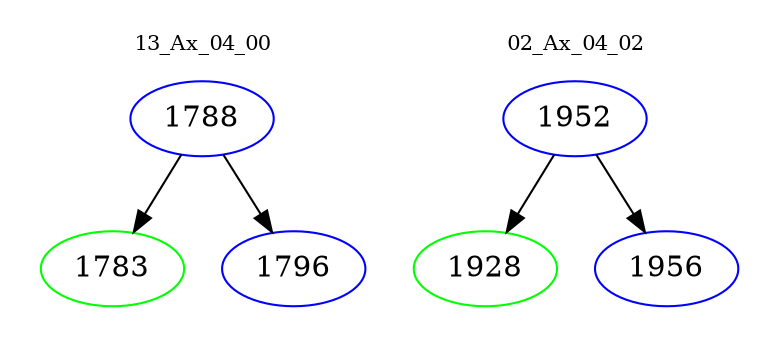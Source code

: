 digraph{
subgraph cluster_0 {
color = white
label = "13_Ax_04_00";
fontsize=10;
T0_1788 [label="1788", color="blue"]
T0_1788 -> T0_1783 [color="black"]
T0_1783 [label="1783", color="green"]
T0_1788 -> T0_1796 [color="black"]
T0_1796 [label="1796", color="blue"]
}
subgraph cluster_1 {
color = white
label = "02_Ax_04_02";
fontsize=10;
T1_1952 [label="1952", color="blue"]
T1_1952 -> T1_1928 [color="black"]
T1_1928 [label="1928", color="green"]
T1_1952 -> T1_1956 [color="black"]
T1_1956 [label="1956", color="blue"]
}
}
